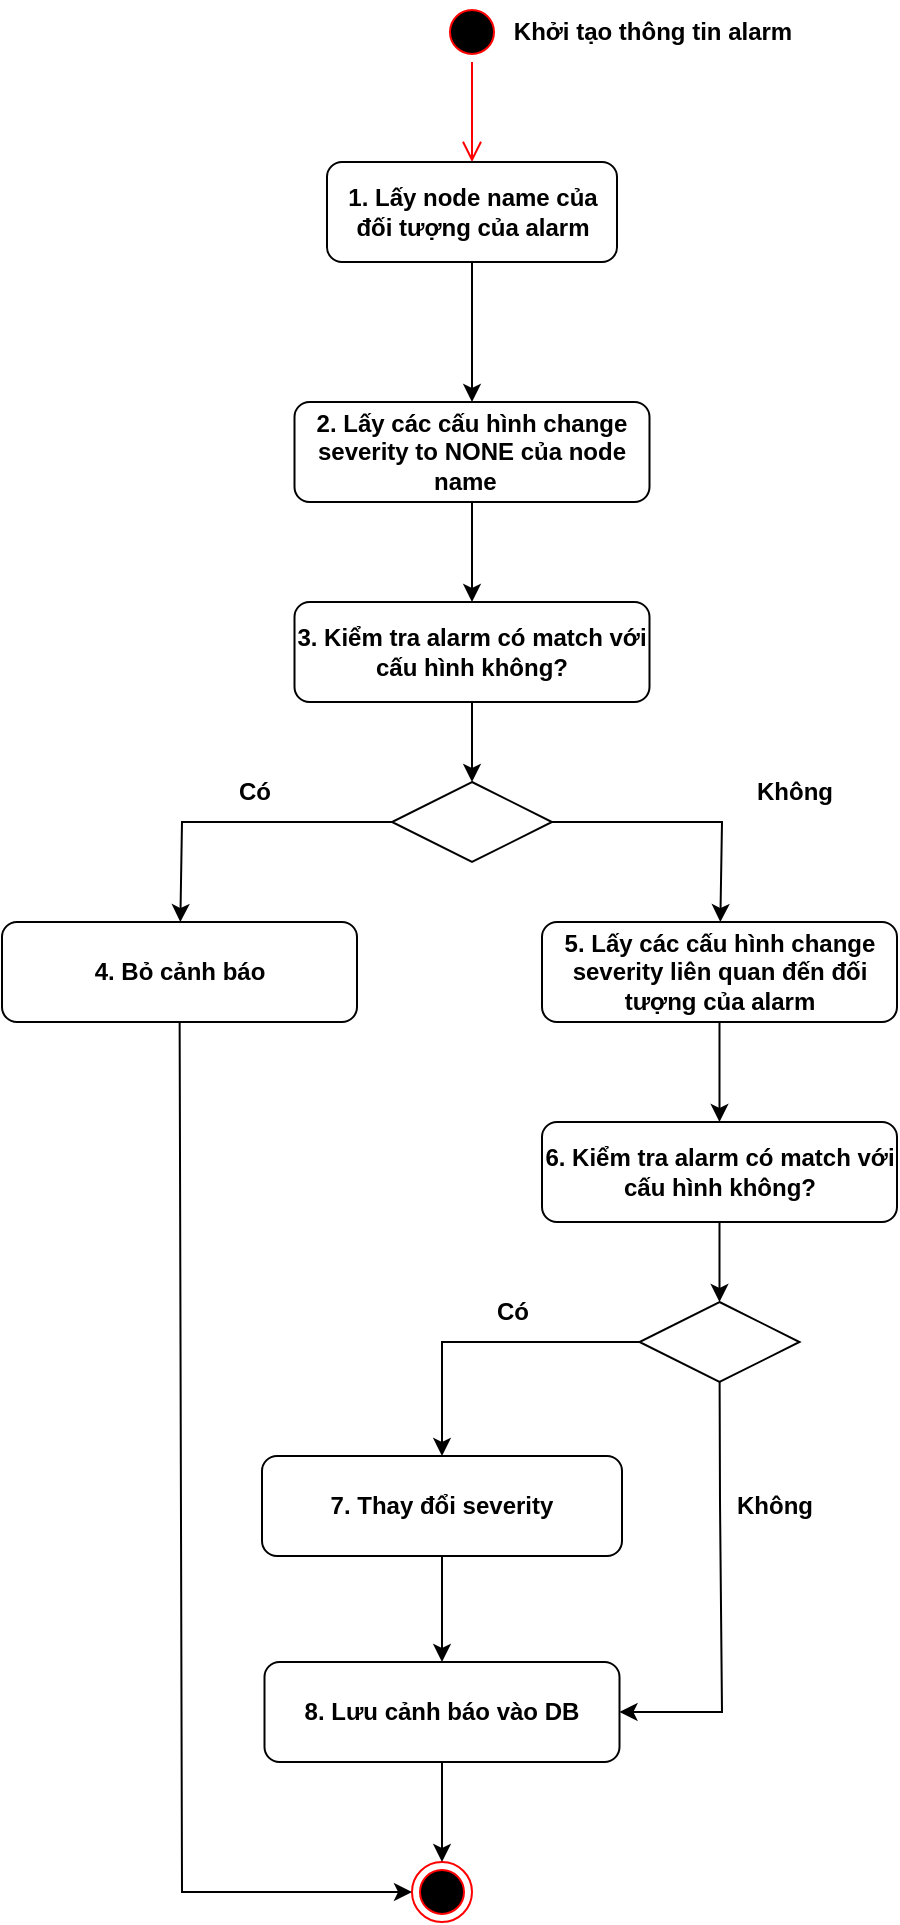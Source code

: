 <mxfile version="21.5.2" type="github" pages="2">
  <diagram name="Luồng hoạt động" id="Wo1rhTGzUEvQ1JcT_uwH">
    <mxGraphModel dx="2856" dy="899" grid="1" gridSize="10" guides="1" tooltips="1" connect="1" arrows="1" fold="1" page="1" pageScale="1" pageWidth="1169" pageHeight="827" math="0" shadow="0">
      <root>
        <mxCell id="0" />
        <mxCell id="1" parent="0" />
        <mxCell id="qsTO52kbwodbmaQSsGO7-2" value="" style="ellipse;html=1;shape=startState;fillColor=#000000;strokeColor=#ff0000;fontSize=16;fontStyle=1" parent="1" vertex="1">
          <mxGeometry x="-780" y="100" width="30" height="30" as="geometry" />
        </mxCell>
        <mxCell id="qsTO52kbwodbmaQSsGO7-3" value="" style="edgeStyle=orthogonalEdgeStyle;html=1;verticalAlign=bottom;endArrow=open;endSize=8;strokeColor=#ff0000;rounded=0;fontSize=12;curved=1;fontStyle=1" parent="1" source="qsTO52kbwodbmaQSsGO7-2" edge="1" target="-AVRFM7dDWOy6RQoxfwE-1">
          <mxGeometry relative="1" as="geometry">
            <mxPoint x="-765" y="180" as="targetPoint" />
            <Array as="points" />
          </mxGeometry>
        </mxCell>
        <mxCell id="-AVRFM7dDWOy6RQoxfwE-1" value="1. Lấy node name của đối tượng của alarm" style="rounded=1;whiteSpace=wrap;html=1;fontStyle=1" vertex="1" parent="1">
          <mxGeometry x="-837.5" y="180" width="145" height="50" as="geometry" />
        </mxCell>
        <mxCell id="-AVRFM7dDWOy6RQoxfwE-2" value="Khởi tạo thông tin alarm" style="text;html=1;align=center;verticalAlign=middle;resizable=0;points=[];autosize=1;strokeColor=none;fillColor=none;fontStyle=1" vertex="1" parent="1">
          <mxGeometry x="-755" y="100" width="160" height="30" as="geometry" />
        </mxCell>
        <mxCell id="-AVRFM7dDWOy6RQoxfwE-3" value="" style="endArrow=classic;html=1;rounded=0;fontStyle=1" edge="1" parent="1" source="-AVRFM7dDWOy6RQoxfwE-1" target="-AVRFM7dDWOy6RQoxfwE-4">
          <mxGeometry width="50" height="50" relative="1" as="geometry">
            <mxPoint x="-570" y="300" as="sourcePoint" />
            <mxPoint x="-520" y="250" as="targetPoint" />
          </mxGeometry>
        </mxCell>
        <mxCell id="-AVRFM7dDWOy6RQoxfwE-4" value="2. Lấy các cấu hình change severity to NONE của node name&amp;nbsp;&amp;nbsp;" style="rounded=1;whiteSpace=wrap;html=1;fontStyle=1" vertex="1" parent="1">
          <mxGeometry x="-853.75" y="300" width="177.5" height="50" as="geometry" />
        </mxCell>
        <mxCell id="-AVRFM7dDWOy6RQoxfwE-5" value="" style="endArrow=classic;html=1;rounded=0;fontStyle=1" edge="1" parent="1" source="-AVRFM7dDWOy6RQoxfwE-4" target="-AVRFM7dDWOy6RQoxfwE-15">
          <mxGeometry width="50" height="50" relative="1" as="geometry">
            <mxPoint x="-570" y="300" as="sourcePoint" />
            <mxPoint x="-765" y="400" as="targetPoint" />
          </mxGeometry>
        </mxCell>
        <mxCell id="-AVRFM7dDWOy6RQoxfwE-11" value="" style="rhombus;whiteSpace=wrap;html=1;fontStyle=1" vertex="1" parent="1">
          <mxGeometry x="-805" y="490" width="80" height="40" as="geometry" />
        </mxCell>
        <mxCell id="-AVRFM7dDWOy6RQoxfwE-12" value="" style="endArrow=classic;html=1;rounded=0;exitX=0;exitY=0.5;exitDx=0;exitDy=0;fontStyle=1" edge="1" parent="1" source="-AVRFM7dDWOy6RQoxfwE-11" target="-AVRFM7dDWOy6RQoxfwE-13">
          <mxGeometry width="50" height="50" relative="1" as="geometry">
            <mxPoint x="-570" y="590" as="sourcePoint" />
            <mxPoint x="-520" y="540" as="targetPoint" />
            <Array as="points">
              <mxPoint x="-910" y="510" />
            </Array>
          </mxGeometry>
        </mxCell>
        <mxCell id="-AVRFM7dDWOy6RQoxfwE-13" value="4. Bỏ cảnh báo" style="rounded=1;whiteSpace=wrap;html=1;fontStyle=1" vertex="1" parent="1">
          <mxGeometry x="-1000" y="560" width="177.5" height="50" as="geometry" />
        </mxCell>
        <mxCell id="-AVRFM7dDWOy6RQoxfwE-14" value="Có" style="text;html=1;align=center;verticalAlign=middle;resizable=0;points=[];autosize=1;strokeColor=none;fillColor=none;fontStyle=1" vertex="1" parent="1">
          <mxGeometry x="-893.75" y="480" width="40" height="30" as="geometry" />
        </mxCell>
        <mxCell id="-AVRFM7dDWOy6RQoxfwE-15" value="3. Kiểm tra alarm có match với cấu hình không?" style="rounded=1;whiteSpace=wrap;html=1;fontStyle=1" vertex="1" parent="1">
          <mxGeometry x="-853.75" y="400" width="177.5" height="50" as="geometry" />
        </mxCell>
        <mxCell id="-AVRFM7dDWOy6RQoxfwE-16" value="" style="endArrow=classic;html=1;rounded=0;fontStyle=1" edge="1" parent="1" source="-AVRFM7dDWOy6RQoxfwE-15" target="-AVRFM7dDWOy6RQoxfwE-11">
          <mxGeometry width="50" height="50" relative="1" as="geometry">
            <mxPoint x="-765.5" y="450" as="sourcePoint" />
            <mxPoint x="-765.5" y="500" as="targetPoint" />
          </mxGeometry>
        </mxCell>
        <mxCell id="-AVRFM7dDWOy6RQoxfwE-17" value="" style="endArrow=classic;html=1;rounded=0;fontStyle=1" edge="1" parent="1" target="-AVRFM7dDWOy6RQoxfwE-18" source="-AVRFM7dDWOy6RQoxfwE-11">
          <mxGeometry width="50" height="50" relative="1" as="geometry">
            <mxPoint x="-535" y="510" as="sourcePoint" />
            <mxPoint x="-250" y="540" as="targetPoint" />
            <Array as="points">
              <mxPoint x="-640" y="510" />
            </Array>
          </mxGeometry>
        </mxCell>
        <mxCell id="-AVRFM7dDWOy6RQoxfwE-18" value="5. Lấy các cấu hình change severity liên quan đến đối tượng của alarm" style="rounded=1;whiteSpace=wrap;html=1;fontStyle=1" vertex="1" parent="1">
          <mxGeometry x="-730" y="560" width="177.5" height="50" as="geometry" />
        </mxCell>
        <mxCell id="-AVRFM7dDWOy6RQoxfwE-19" value="Không" style="text;html=1;align=center;verticalAlign=middle;resizable=0;points=[];autosize=1;strokeColor=none;fillColor=none;fontStyle=1" vertex="1" parent="1">
          <mxGeometry x="-633.75" y="480" width="60" height="30" as="geometry" />
        </mxCell>
        <mxCell id="-AVRFM7dDWOy6RQoxfwE-20" value="" style="ellipse;html=1;shape=endState;fillColor=#000000;strokeColor=#ff0000;fontStyle=1" vertex="1" parent="1">
          <mxGeometry x="-795" y="1030" width="30" height="30" as="geometry" />
        </mxCell>
        <mxCell id="-AVRFM7dDWOy6RQoxfwE-21" value="" style="endArrow=classic;html=1;rounded=0;fontStyle=1" edge="1" parent="1" source="-AVRFM7dDWOy6RQoxfwE-13" target="-AVRFM7dDWOy6RQoxfwE-20">
          <mxGeometry width="50" height="50" relative="1" as="geometry">
            <mxPoint x="-755" y="360" as="sourcePoint" />
            <mxPoint x="-755" y="410" as="targetPoint" />
            <Array as="points">
              <mxPoint x="-910" y="1045" />
            </Array>
          </mxGeometry>
        </mxCell>
        <mxCell id="-AVRFM7dDWOy6RQoxfwE-22" value="6. Kiểm tra alarm có match với cấu hình không?" style="rounded=1;whiteSpace=wrap;html=1;fontStyle=1" vertex="1" parent="1">
          <mxGeometry x="-730" y="660" width="177.5" height="50" as="geometry" />
        </mxCell>
        <mxCell id="-AVRFM7dDWOy6RQoxfwE-23" value="" style="endArrow=classic;html=1;rounded=0;fontStyle=1" edge="1" parent="1" source="-AVRFM7dDWOy6RQoxfwE-18" target="-AVRFM7dDWOy6RQoxfwE-22">
          <mxGeometry width="50" height="50" relative="1" as="geometry">
            <mxPoint x="-755" y="460" as="sourcePoint" />
            <mxPoint x="-755" y="500" as="targetPoint" />
          </mxGeometry>
        </mxCell>
        <mxCell id="-AVRFM7dDWOy6RQoxfwE-24" value="" style="rhombus;whiteSpace=wrap;html=1;fontStyle=1" vertex="1" parent="1">
          <mxGeometry x="-681.25" y="750" width="80" height="40" as="geometry" />
        </mxCell>
        <mxCell id="-AVRFM7dDWOy6RQoxfwE-25" value="" style="endArrow=classic;html=1;rounded=0;exitX=0;exitY=0.5;exitDx=0;exitDy=0;fontStyle=1" edge="1" parent="1" source="-AVRFM7dDWOy6RQoxfwE-24" target="-AVRFM7dDWOy6RQoxfwE-26">
          <mxGeometry width="50" height="50" relative="1" as="geometry">
            <mxPoint x="-440" y="910" as="sourcePoint" />
            <mxPoint x="-390" y="860" as="targetPoint" />
            <Array as="points">
              <mxPoint x="-780" y="770" />
            </Array>
          </mxGeometry>
        </mxCell>
        <mxCell id="-AVRFM7dDWOy6RQoxfwE-26" value="7. Thay đổi severity" style="rounded=1;whiteSpace=wrap;html=1;fontStyle=1" vertex="1" parent="1">
          <mxGeometry x="-870" y="827" width="180" height="50" as="geometry" />
        </mxCell>
        <mxCell id="-AVRFM7dDWOy6RQoxfwE-27" value="Có" style="text;html=1;align=center;verticalAlign=middle;resizable=0;points=[];autosize=1;strokeColor=none;fillColor=none;fontStyle=1" vertex="1" parent="1">
          <mxGeometry x="-765" y="740" width="40" height="30" as="geometry" />
        </mxCell>
        <mxCell id="-AVRFM7dDWOy6RQoxfwE-28" value="" style="endArrow=classic;html=1;rounded=0;fontStyle=1" edge="1" parent="1" target="-AVRFM7dDWOy6RQoxfwE-24" source="-AVRFM7dDWOy6RQoxfwE-22">
          <mxGeometry width="50" height="50" relative="1" as="geometry">
            <mxPoint x="-635" y="770" as="sourcePoint" />
            <mxPoint x="-635.5" y="820" as="targetPoint" />
          </mxGeometry>
        </mxCell>
        <mxCell id="-AVRFM7dDWOy6RQoxfwE-29" value="" style="endArrow=classic;html=1;rounded=0;fontStyle=1;entryX=1;entryY=0.5;entryDx=0;entryDy=0;" edge="1" parent="1" source="-AVRFM7dDWOy6RQoxfwE-24" target="8kHn8ceY6mcpfSrBJ0L2-1">
          <mxGeometry width="50" height="50" relative="1" as="geometry">
            <mxPoint x="-405" y="830" as="sourcePoint" />
            <mxPoint x="-511" y="930" as="targetPoint" />
            <Array as="points">
              <mxPoint x="-641" y="850" />
              <mxPoint x="-640" y="955" />
            </Array>
          </mxGeometry>
        </mxCell>
        <mxCell id="-AVRFM7dDWOy6RQoxfwE-31" value="Không" style="text;html=1;align=center;verticalAlign=middle;resizable=0;points=[];autosize=1;strokeColor=none;fillColor=none;fontStyle=1" vertex="1" parent="1">
          <mxGeometry x="-644" y="837" width="60" height="30" as="geometry" />
        </mxCell>
        <mxCell id="-AVRFM7dDWOy6RQoxfwE-33" value="" style="endArrow=classic;html=1;rounded=0;fontStyle=1" edge="1" parent="1" source="-AVRFM7dDWOy6RQoxfwE-26">
          <mxGeometry width="50" height="50" relative="1" as="geometry">
            <mxPoint x="-631" y="670" as="sourcePoint" />
            <mxPoint x="-780" y="930" as="targetPoint" />
            <Array as="points" />
          </mxGeometry>
        </mxCell>
        <mxCell id="8kHn8ceY6mcpfSrBJ0L2-1" value="8. Lưu cảnh báo vào DB" style="rounded=1;whiteSpace=wrap;html=1;fontStyle=1" vertex="1" parent="1">
          <mxGeometry x="-868.75" y="930" width="177.5" height="50" as="geometry" />
        </mxCell>
        <mxCell id="8kHn8ceY6mcpfSrBJ0L2-2" value="" style="endArrow=classic;html=1;rounded=0;fontStyle=1" edge="1" parent="1" source="8kHn8ceY6mcpfSrBJ0L2-1" target="-AVRFM7dDWOy6RQoxfwE-20">
          <mxGeometry width="50" height="50" relative="1" as="geometry">
            <mxPoint x="-775" y="990" as="sourcePoint" />
            <mxPoint x="-775" y="1030" as="targetPoint" />
          </mxGeometry>
        </mxCell>
      </root>
    </mxGraphModel>
  </diagram>
  <diagram id="6oZbjxygme6UvC0uqQwK" name="Luồng dữ liệu">
    <mxGraphModel dx="1434" dy="764" grid="1" gridSize="10" guides="1" tooltips="1" connect="1" arrows="1" fold="1" page="1" pageScale="1" pageWidth="1169" pageHeight="827" math="0" shadow="0">
      <root>
        <mxCell id="0" />
        <mxCell id="1" parent="0" />
      </root>
    </mxGraphModel>
  </diagram>
</mxfile>
